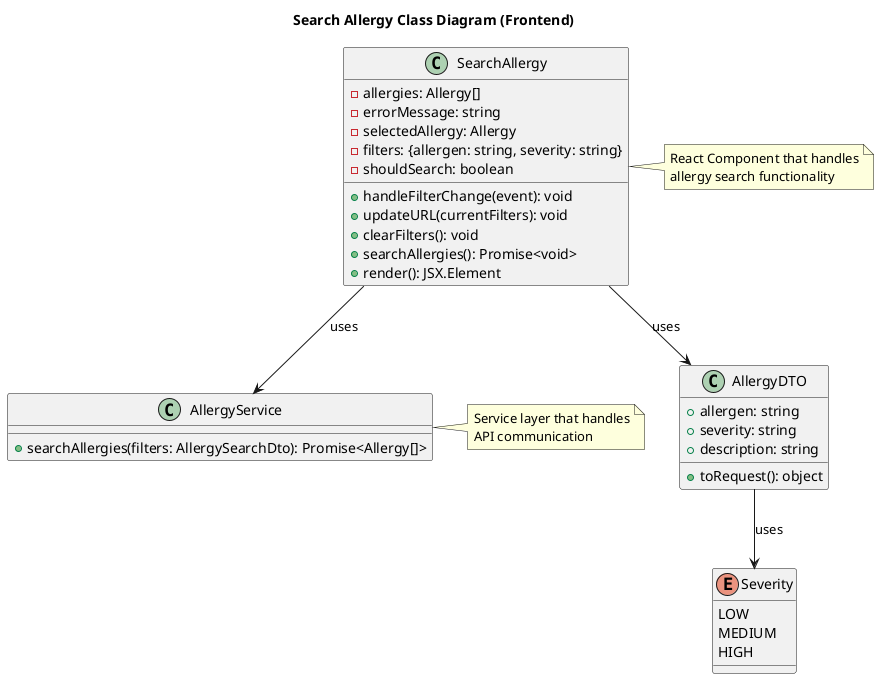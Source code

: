 @startuml
title "Search Allergy Class Diagram (Frontend)"

class SearchAllergy {
  -allergies: Allergy[]
  -errorMessage: string
  -selectedAllergy: Allergy
  -filters: {allergen: string, severity: string}
  -shouldSearch: boolean
  +handleFilterChange(event): void
  +updateURL(currentFilters): void
  +clearFilters(): void
  +searchAllergies(): Promise<void>
  +render(): JSX.Element
}

class AllergyService {
  +searchAllergies(filters: AllergySearchDto): Promise<Allergy[]>
}

class AllergyDTO {
  +allergen: string
  +severity: string
  +description: string
  +toRequest(): object
}


enum Severity {
  LOW
  MEDIUM
  HIGH
}

SearchAllergy --> AllergyService: uses
SearchAllergy --> AllergyDTO: uses
AllergyDTO --> Severity: uses

note right of SearchAllergy
  React Component that handles
  allergy search functionality
end note

note right of AllergyService
  Service layer that handles
  API communication
end note

@enduml
